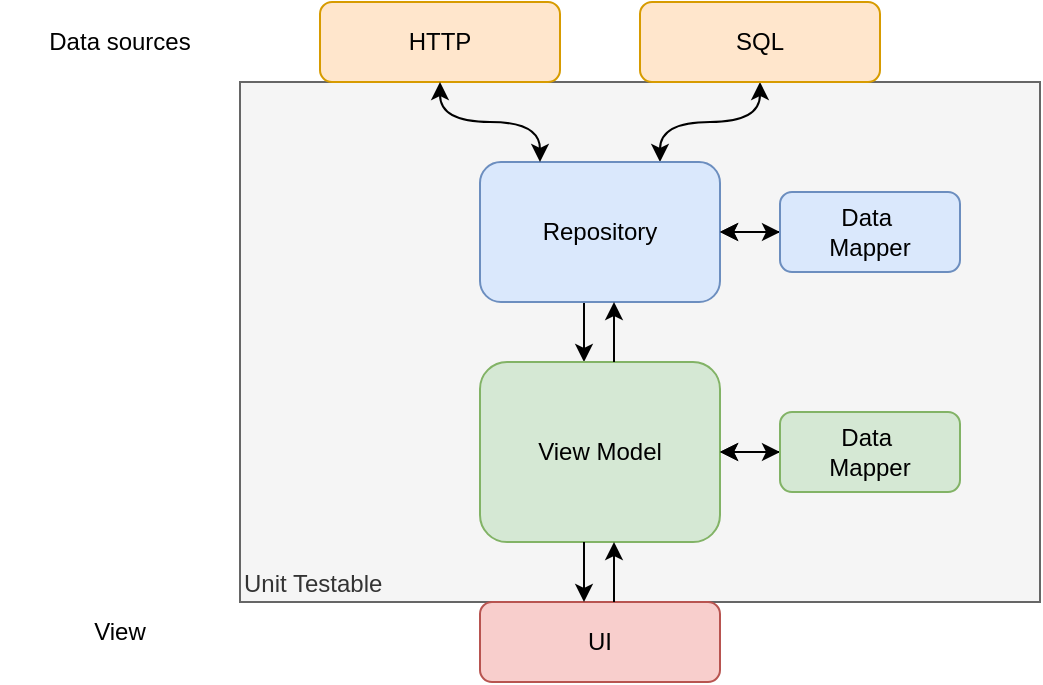 <mxfile version="24.7.10">
  <diagram name="Page-1" id="AiPFIDr3WITf6CaPFkdJ">
    <mxGraphModel dx="1424" dy="304" grid="1" gridSize="10" guides="1" tooltips="1" connect="1" arrows="1" fold="1" page="1" pageScale="1" pageWidth="850" pageHeight="1100" math="0" shadow="0">
      <root>
        <mxCell id="0" />
        <mxCell id="1" parent="0" />
        <mxCell id="b_7a73mQSJcpQ-aevn8s-1" value="Unit Testable" style="whiteSpace=wrap;html=1;fillColor=#f5f5f5;fontColor=#333333;strokeColor=#666666;verticalAlign=bottom;align=left;" parent="1" vertex="1">
          <mxGeometry x="-720" y="120" width="400" height="260" as="geometry" />
        </mxCell>
        <mxCell id="b_7a73mQSJcpQ-aevn8s-2" value="HTTP" style="rounded=1;whiteSpace=wrap;html=1;fillColor=#ffe6cc;strokeColor=#d79b00;" parent="1" vertex="1">
          <mxGeometry x="-680" y="80" width="120" height="40" as="geometry" />
        </mxCell>
        <mxCell id="b_7a73mQSJcpQ-aevn8s-10" style="edgeStyle=orthogonalEdgeStyle;rounded=0;orthogonalLoop=1;jettySize=auto;html=1;entryX=0.75;entryY=0;entryDx=0;entryDy=0;curved=1;startArrow=classic;startFill=1;" parent="1" source="b_7a73mQSJcpQ-aevn8s-3" target="b_7a73mQSJcpQ-aevn8s-8" edge="1">
          <mxGeometry relative="1" as="geometry" />
        </mxCell>
        <mxCell id="b_7a73mQSJcpQ-aevn8s-3" value="SQL" style="rounded=1;whiteSpace=wrap;html=1;fillColor=#ffe6cc;strokeColor=#d79b00;" parent="1" vertex="1">
          <mxGeometry x="-520" y="80" width="120" height="40" as="geometry" />
        </mxCell>
        <mxCell id="b_7a73mQSJcpQ-aevn8s-4" value="Data sources" style="text;html=1;align=center;verticalAlign=middle;whiteSpace=wrap;rounded=0;" parent="1" vertex="1">
          <mxGeometry x="-840" y="85" width="120" height="30" as="geometry" />
        </mxCell>
        <mxCell id="b_7a73mQSJcpQ-aevn8s-5" value="View" style="text;html=1;align=center;verticalAlign=middle;whiteSpace=wrap;rounded=0;" parent="1" vertex="1">
          <mxGeometry x="-840" y="380" width="120" height="30" as="geometry" />
        </mxCell>
        <mxCell id="b_7a73mQSJcpQ-aevn8s-12" style="edgeStyle=orthogonalEdgeStyle;rounded=0;orthogonalLoop=1;jettySize=auto;html=1;entryX=0.5;entryY=0;entryDx=0;entryDy=0;" parent="1" edge="1">
          <mxGeometry relative="1" as="geometry">
            <mxPoint x="-548" y="230" as="sourcePoint" />
            <mxPoint x="-548" y="260" as="targetPoint" />
          </mxGeometry>
        </mxCell>
        <mxCell id="b_7a73mQSJcpQ-aevn8s-8" value="Repository" style="rounded=1;whiteSpace=wrap;html=1;fillColor=#dae8fc;strokeColor=#6c8ebf;" parent="1" vertex="1">
          <mxGeometry x="-600" y="160" width="120" height="70" as="geometry" />
        </mxCell>
        <mxCell id="b_7a73mQSJcpQ-aevn8s-9" style="edgeStyle=orthogonalEdgeStyle;rounded=0;orthogonalLoop=1;jettySize=auto;html=1;curved=1;entryX=0.25;entryY=0;entryDx=0;entryDy=0;startArrow=classic;startFill=1;" parent="1" source="b_7a73mQSJcpQ-aevn8s-2" target="b_7a73mQSJcpQ-aevn8s-8" edge="1">
          <mxGeometry relative="1" as="geometry" />
        </mxCell>
        <mxCell id="b_7a73mQSJcpQ-aevn8s-11" value="View Model" style="rounded=1;whiteSpace=wrap;html=1;fillColor=#d5e8d4;strokeColor=#82b366;" parent="1" vertex="1">
          <mxGeometry x="-600" y="260" width="120" height="90" as="geometry" />
        </mxCell>
        <mxCell id="b_7a73mQSJcpQ-aevn8s-13" style="edgeStyle=orthogonalEdgeStyle;rounded=0;orthogonalLoop=1;jettySize=auto;html=1;entryX=0.5;entryY=0;entryDx=0;entryDy=0;" parent="1" edge="1">
          <mxGeometry relative="1" as="geometry">
            <mxPoint x="-533" y="260" as="sourcePoint" />
            <mxPoint x="-533" y="230" as="targetPoint" />
          </mxGeometry>
        </mxCell>
        <mxCell id="b_7a73mQSJcpQ-aevn8s-15" style="edgeStyle=orthogonalEdgeStyle;rounded=0;orthogonalLoop=1;jettySize=auto;html=1;entryX=1;entryY=0.5;entryDx=0;entryDy=0;" parent="1" source="b_7a73mQSJcpQ-aevn8s-14" target="b_7a73mQSJcpQ-aevn8s-11" edge="1">
          <mxGeometry relative="1" as="geometry" />
        </mxCell>
        <mxCell id="b_7a73mQSJcpQ-aevn8s-16" value="" style="edgeStyle=orthogonalEdgeStyle;rounded=0;orthogonalLoop=1;jettySize=auto;html=1;startArrow=classic;startFill=1;" parent="1" source="b_7a73mQSJcpQ-aevn8s-14" target="b_7a73mQSJcpQ-aevn8s-11" edge="1">
          <mxGeometry relative="1" as="geometry" />
        </mxCell>
        <mxCell id="b_7a73mQSJcpQ-aevn8s-14" value="&lt;div&gt;Data&amp;nbsp;&lt;/div&gt;&lt;div&gt;Mapper&lt;/div&gt;" style="rounded=1;whiteSpace=wrap;html=1;fillColor=#d5e8d4;strokeColor=#82b366;" parent="1" vertex="1">
          <mxGeometry x="-450" y="285" width="90" height="40" as="geometry" />
        </mxCell>
        <mxCell id="b_7a73mQSJcpQ-aevn8s-18" value="UI" style="rounded=1;whiteSpace=wrap;html=1;fillColor=#f8cecc;strokeColor=#b85450;" parent="1" vertex="1">
          <mxGeometry x="-600" y="380" width="120" height="40" as="geometry" />
        </mxCell>
        <mxCell id="b_7a73mQSJcpQ-aevn8s-21" style="edgeStyle=orthogonalEdgeStyle;rounded=0;orthogonalLoop=1;jettySize=auto;html=1;entryX=0.5;entryY=0;entryDx=0;entryDy=0;" parent="1" edge="1">
          <mxGeometry relative="1" as="geometry">
            <mxPoint x="-548" y="350" as="sourcePoint" />
            <mxPoint x="-548" y="380" as="targetPoint" />
          </mxGeometry>
        </mxCell>
        <mxCell id="b_7a73mQSJcpQ-aevn8s-22" style="edgeStyle=orthogonalEdgeStyle;rounded=0;orthogonalLoop=1;jettySize=auto;html=1;entryX=0.5;entryY=0;entryDx=0;entryDy=0;" parent="1" edge="1">
          <mxGeometry relative="1" as="geometry">
            <mxPoint x="-533" y="380" as="sourcePoint" />
            <mxPoint x="-533" y="350" as="targetPoint" />
          </mxGeometry>
        </mxCell>
        <mxCell id="cInYuRcPz-8upiIfSP2r-1" style="edgeStyle=orthogonalEdgeStyle;rounded=0;orthogonalLoop=1;jettySize=auto;html=1;entryX=1;entryY=0.5;entryDx=0;entryDy=0;" edge="1" parent="1" source="cInYuRcPz-8upiIfSP2r-3">
          <mxGeometry relative="1" as="geometry">
            <mxPoint x="-480" y="195" as="targetPoint" />
          </mxGeometry>
        </mxCell>
        <mxCell id="cInYuRcPz-8upiIfSP2r-2" value="" style="edgeStyle=orthogonalEdgeStyle;rounded=0;orthogonalLoop=1;jettySize=auto;html=1;startArrow=classic;startFill=1;entryX=1;entryY=0.5;entryDx=0;entryDy=0;" edge="1" parent="1" source="cInYuRcPz-8upiIfSP2r-3" target="b_7a73mQSJcpQ-aevn8s-8">
          <mxGeometry relative="1" as="geometry">
            <mxPoint x="-480" y="195" as="targetPoint" />
          </mxGeometry>
        </mxCell>
        <mxCell id="cInYuRcPz-8upiIfSP2r-3" value="&lt;div&gt;Data&amp;nbsp;&lt;/div&gt;&lt;div&gt;Mapper&lt;/div&gt;" style="rounded=1;whiteSpace=wrap;html=1;fillColor=#dae8fc;strokeColor=#6c8ebf;" vertex="1" parent="1">
          <mxGeometry x="-450" y="175" width="90" height="40" as="geometry" />
        </mxCell>
      </root>
    </mxGraphModel>
  </diagram>
</mxfile>
